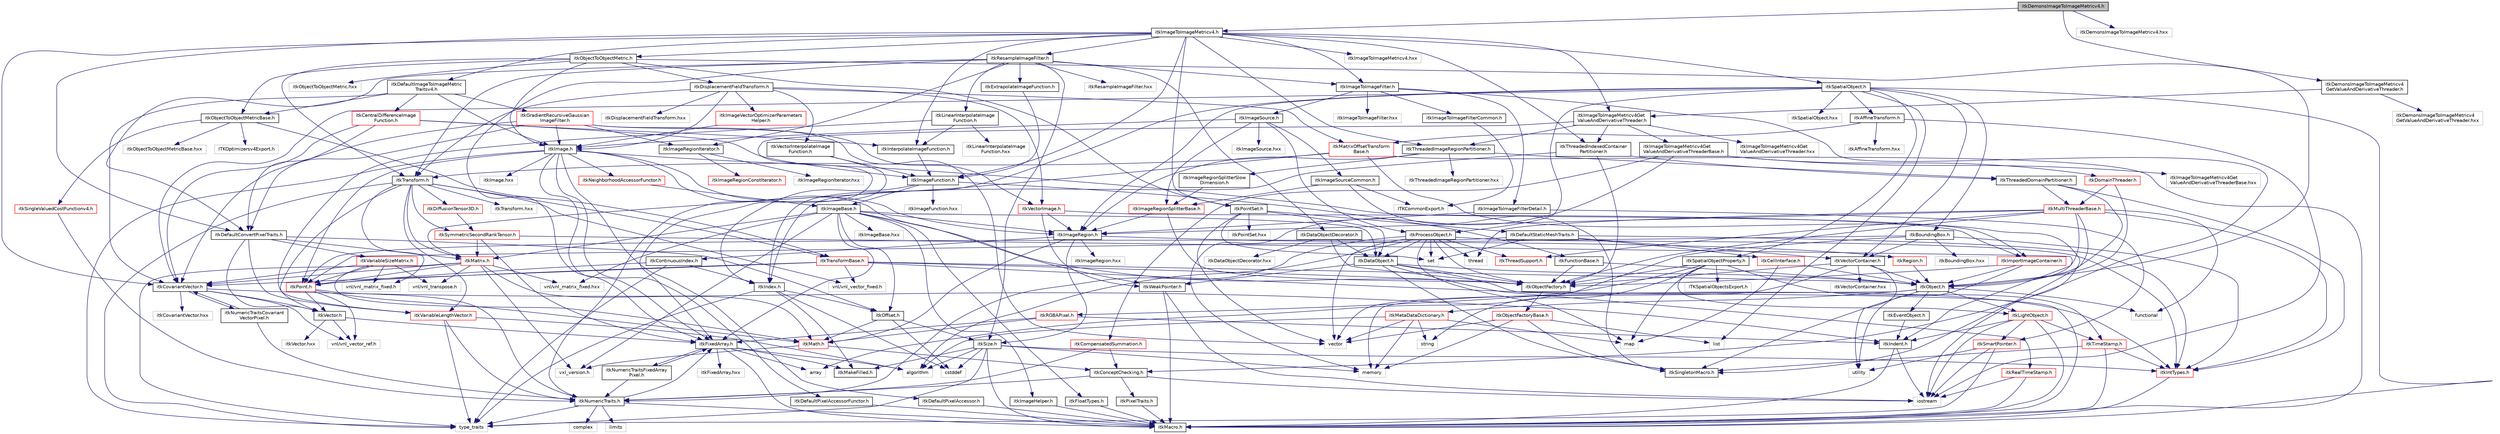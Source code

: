 digraph "itkDemonsImageToImageMetricv4.h"
{
 // LATEX_PDF_SIZE
  edge [fontname="Helvetica",fontsize="10",labelfontname="Helvetica",labelfontsize="10"];
  node [fontname="Helvetica",fontsize="10",shape=record];
  Node1 [label="itkDemonsImageToImageMetricv4.h",height=0.2,width=0.4,color="black", fillcolor="grey75", style="filled", fontcolor="black",tooltip=" "];
  Node1 -> Node2 [color="midnightblue",fontsize="10",style="solid",fontname="Helvetica"];
  Node2 [label="itkImageToImageMetricv4.h",height=0.2,width=0.4,color="black", fillcolor="white", style="filled",URL="$itkImageToImageMetricv4_8h.html",tooltip=" "];
  Node2 -> Node3 [color="midnightblue",fontsize="10",style="solid",fontname="Helvetica"];
  Node3 [label="itkCovariantVector.h",height=0.2,width=0.4,color="black", fillcolor="white", style="filled",URL="$itkCovariantVector_8h.html",tooltip=" "];
  Node3 -> Node4 [color="midnightblue",fontsize="10",style="solid",fontname="Helvetica"];
  Node4 [label="itkIndent.h",height=0.2,width=0.4,color="black", fillcolor="white", style="filled",URL="$itkIndent_8h.html",tooltip=" "];
  Node4 -> Node5 [color="midnightblue",fontsize="10",style="solid",fontname="Helvetica"];
  Node5 [label="itkMacro.h",height=0.2,width=0.4,color="black", fillcolor="white", style="filled",URL="$itkMacro_8h.html",tooltip=" "];
  Node4 -> Node6 [color="midnightblue",fontsize="10",style="solid",fontname="Helvetica"];
  Node6 [label="iostream",height=0.2,width=0.4,color="grey75", fillcolor="white", style="filled",tooltip=" "];
  Node3 -> Node7 [color="midnightblue",fontsize="10",style="solid",fontname="Helvetica"];
  Node7 [label="itkVector.h",height=0.2,width=0.4,color="black", fillcolor="white", style="filled",URL="$itkVector_8h.html",tooltip=" "];
  Node7 -> Node8 [color="midnightblue",fontsize="10",style="solid",fontname="Helvetica"];
  Node8 [label="itkFixedArray.h",height=0.2,width=0.4,color="black", fillcolor="white", style="filled",URL="$itkFixedArray_8h.html",tooltip=" "];
  Node8 -> Node5 [color="midnightblue",fontsize="10",style="solid",fontname="Helvetica"];
  Node8 -> Node9 [color="midnightblue",fontsize="10",style="solid",fontname="Helvetica"];
  Node9 [label="itkMakeFilled.h",height=0.2,width=0.4,color="black", fillcolor="white", style="filled",URL="$itkMakeFilled_8h.html",tooltip=" "];
  Node8 -> Node10 [color="midnightblue",fontsize="10",style="solid",fontname="Helvetica"];
  Node10 [label="algorithm",height=0.2,width=0.4,color="grey75", fillcolor="white", style="filled",tooltip=" "];
  Node8 -> Node11 [color="midnightblue",fontsize="10",style="solid",fontname="Helvetica"];
  Node11 [label="array",height=0.2,width=0.4,color="grey75", fillcolor="white", style="filled",tooltip=" "];
  Node8 -> Node12 [color="midnightblue",fontsize="10",style="solid",fontname="Helvetica"];
  Node12 [label="itkFixedArray.hxx",height=0.2,width=0.4,color="grey75", fillcolor="white", style="filled",tooltip=" "];
  Node8 -> Node13 [color="midnightblue",fontsize="10",style="solid",fontname="Helvetica"];
  Node13 [label="itkNumericTraitsFixedArray\lPixel.h",height=0.2,width=0.4,color="black", fillcolor="white", style="filled",URL="$itkNumericTraitsFixedArrayPixel_8h.html",tooltip=" "];
  Node13 -> Node14 [color="midnightblue",fontsize="10",style="solid",fontname="Helvetica"];
  Node14 [label="itkNumericTraits.h",height=0.2,width=0.4,color="black", fillcolor="white", style="filled",URL="$itkNumericTraits_8h.html",tooltip=" "];
  Node14 -> Node5 [color="midnightblue",fontsize="10",style="solid",fontname="Helvetica"];
  Node14 -> Node15 [color="midnightblue",fontsize="10",style="solid",fontname="Helvetica"];
  Node15 [label="limits",height=0.2,width=0.4,color="grey75", fillcolor="white", style="filled",tooltip=" "];
  Node14 -> Node16 [color="midnightblue",fontsize="10",style="solid",fontname="Helvetica"];
  Node16 [label="complex",height=0.2,width=0.4,color="grey75", fillcolor="white", style="filled",tooltip=" "];
  Node14 -> Node17 [color="midnightblue",fontsize="10",style="solid",fontname="Helvetica"];
  Node17 [label="type_traits",height=0.2,width=0.4,color="grey75", fillcolor="white", style="filled",tooltip=" "];
  Node14 -> Node8 [color="midnightblue",fontsize="10",style="solid",fontname="Helvetica"];
  Node13 -> Node8 [color="midnightblue",fontsize="10",style="solid",fontname="Helvetica"];
  Node7 -> Node18 [color="midnightblue",fontsize="10",style="solid",fontname="Helvetica"];
  Node18 [label="vnl/vnl_vector_ref.h",height=0.2,width=0.4,color="grey75", fillcolor="white", style="filled",tooltip=" "];
  Node7 -> Node19 [color="midnightblue",fontsize="10",style="solid",fontname="Helvetica"];
  Node19 [label="itkVector.hxx",height=0.2,width=0.4,color="grey75", fillcolor="white", style="filled",tooltip=" "];
  Node3 -> Node18 [color="midnightblue",fontsize="10",style="solid",fontname="Helvetica"];
  Node3 -> Node20 [color="midnightblue",fontsize="10",style="solid",fontname="Helvetica"];
  Node20 [label="itkNumericTraitsCovariant\lVectorPixel.h",height=0.2,width=0.4,color="black", fillcolor="white", style="filled",URL="$itkNumericTraitsCovariantVectorPixel_8h.html",tooltip=" "];
  Node20 -> Node14 [color="midnightblue",fontsize="10",style="solid",fontname="Helvetica"];
  Node20 -> Node3 [color="midnightblue",fontsize="10",style="solid",fontname="Helvetica"];
  Node3 -> Node21 [color="midnightblue",fontsize="10",style="solid",fontname="Helvetica"];
  Node21 [label="itkCovariantVector.hxx",height=0.2,width=0.4,color="grey75", fillcolor="white", style="filled",tooltip=" "];
  Node2 -> Node22 [color="midnightblue",fontsize="10",style="solid",fontname="Helvetica"];
  Node22 [label="itkImageFunction.h",height=0.2,width=0.4,color="black", fillcolor="white", style="filled",URL="$itkImageFunction_8h.html",tooltip=" "];
  Node22 -> Node23 [color="midnightblue",fontsize="10",style="solid",fontname="Helvetica"];
  Node23 [label="itkFunctionBase.h",height=0.2,width=0.4,color="black", fillcolor="white", style="filled",URL="$itkFunctionBase_8h.html",tooltip=" "];
  Node23 -> Node24 [color="midnightblue",fontsize="10",style="solid",fontname="Helvetica"];
  Node24 [label="itkObject.h",height=0.2,width=0.4,color="black", fillcolor="white", style="filled",URL="$itkObject_8h.html",tooltip=" "];
  Node24 -> Node25 [color="midnightblue",fontsize="10",style="solid",fontname="Helvetica"];
  Node25 [label="itkLightObject.h",height=0.2,width=0.4,color="red", fillcolor="white", style="filled",URL="$itkLightObject_8h.html",tooltip=" "];
  Node25 -> Node5 [color="midnightblue",fontsize="10",style="solid",fontname="Helvetica"];
  Node25 -> Node26 [color="midnightblue",fontsize="10",style="solid",fontname="Helvetica"];
  Node26 [label="itkSmartPointer.h",height=0.2,width=0.4,color="red", fillcolor="white", style="filled",URL="$itkSmartPointer_8h.html",tooltip=" "];
  Node26 -> Node6 [color="midnightblue",fontsize="10",style="solid",fontname="Helvetica"];
  Node26 -> Node27 [color="midnightblue",fontsize="10",style="solid",fontname="Helvetica"];
  Node27 [label="utility",height=0.2,width=0.4,color="grey75", fillcolor="white", style="filled",tooltip=" "];
  Node26 -> Node17 [color="midnightblue",fontsize="10",style="solid",fontname="Helvetica"];
  Node25 -> Node29 [color="midnightblue",fontsize="10",style="solid",fontname="Helvetica"];
  Node29 [label="itkTimeStamp.h",height=0.2,width=0.4,color="red", fillcolor="white", style="filled",URL="$itkTimeStamp_8h.html",tooltip=" "];
  Node29 -> Node5 [color="midnightblue",fontsize="10",style="solid",fontname="Helvetica"];
  Node29 -> Node30 [color="midnightblue",fontsize="10",style="solid",fontname="Helvetica"];
  Node30 [label="itkIntTypes.h",height=0.2,width=0.4,color="red", fillcolor="white", style="filled",URL="$itkIntTypes_8h.html",tooltip=" "];
  Node30 -> Node5 [color="midnightblue",fontsize="10",style="solid",fontname="Helvetica"];
  Node29 -> Node34 [color="midnightblue",fontsize="10",style="solid",fontname="Helvetica"];
  Node34 [label="itkSingletonMacro.h",height=0.2,width=0.4,color="black", fillcolor="white", style="filled",URL="$itkSingletonMacro_8h.html",tooltip=" "];
  Node25 -> Node4 [color="midnightblue",fontsize="10",style="solid",fontname="Helvetica"];
  Node25 -> Node6 [color="midnightblue",fontsize="10",style="solid",fontname="Helvetica"];
  Node24 -> Node36 [color="midnightblue",fontsize="10",style="solid",fontname="Helvetica"];
  Node36 [label="itkEventObject.h",height=0.2,width=0.4,color="black", fillcolor="white", style="filled",URL="$itkEventObject_8h.html",tooltip=" "];
  Node36 -> Node4 [color="midnightblue",fontsize="10",style="solid",fontname="Helvetica"];
  Node24 -> Node37 [color="midnightblue",fontsize="10",style="solid",fontname="Helvetica"];
  Node37 [label="itkMetaDataDictionary.h",height=0.2,width=0.4,color="red", fillcolor="white", style="filled",URL="$itkMetaDataDictionary_8h.html",tooltip=" "];
  Node37 -> Node10 [color="midnightblue",fontsize="10",style="solid",fontname="Helvetica"];
  Node37 -> Node39 [color="midnightblue",fontsize="10",style="solid",fontname="Helvetica"];
  Node39 [label="vector",height=0.2,width=0.4,color="grey75", fillcolor="white", style="filled",tooltip=" "];
  Node37 -> Node40 [color="midnightblue",fontsize="10",style="solid",fontname="Helvetica"];
  Node40 [label="map",height=0.2,width=0.4,color="grey75", fillcolor="white", style="filled",tooltip=" "];
  Node37 -> Node41 [color="midnightblue",fontsize="10",style="solid",fontname="Helvetica"];
  Node41 [label="string",height=0.2,width=0.4,color="grey75", fillcolor="white", style="filled",tooltip=" "];
  Node37 -> Node42 [color="midnightblue",fontsize="10",style="solid",fontname="Helvetica"];
  Node42 [label="memory",height=0.2,width=0.4,color="grey75", fillcolor="white", style="filled",tooltip=" "];
  Node24 -> Node34 [color="midnightblue",fontsize="10",style="solid",fontname="Helvetica"];
  Node24 -> Node43 [color="midnightblue",fontsize="10",style="solid",fontname="Helvetica"];
  Node43 [label="functional",height=0.2,width=0.4,color="grey75", fillcolor="white", style="filled",tooltip=" "];
  Node24 -> Node42 [color="midnightblue",fontsize="10",style="solid",fontname="Helvetica"];
  Node23 -> Node44 [color="midnightblue",fontsize="10",style="solid",fontname="Helvetica"];
  Node44 [label="itkObjectFactory.h",height=0.2,width=0.4,color="black", fillcolor="white", style="filled",URL="$itkObjectFactory_8h.html",tooltip=" "];
  Node44 -> Node45 [color="midnightblue",fontsize="10",style="solid",fontname="Helvetica"];
  Node45 [label="itkObjectFactoryBase.h",height=0.2,width=0.4,color="red", fillcolor="white", style="filled",URL="$itkObjectFactoryBase_8h.html",tooltip=" "];
  Node45 -> Node34 [color="midnightblue",fontsize="10",style="solid",fontname="Helvetica"];
  Node45 -> Node49 [color="midnightblue",fontsize="10",style="solid",fontname="Helvetica"];
  Node49 [label="list",height=0.2,width=0.4,color="grey75", fillcolor="white", style="filled",tooltip=" "];
  Node45 -> Node42 [color="midnightblue",fontsize="10",style="solid",fontname="Helvetica"];
  Node45 -> Node39 [color="midnightblue",fontsize="10",style="solid",fontname="Helvetica"];
  Node22 -> Node50 [color="midnightblue",fontsize="10",style="solid",fontname="Helvetica"];
  Node50 [label="itkIndex.h",height=0.2,width=0.4,color="black", fillcolor="white", style="filled",URL="$itkIndex_8h.html",tooltip=" "];
  Node50 -> Node9 [color="midnightblue",fontsize="10",style="solid",fontname="Helvetica"];
  Node50 -> Node51 [color="midnightblue",fontsize="10",style="solid",fontname="Helvetica"];
  Node51 [label="itkOffset.h",height=0.2,width=0.4,color="black", fillcolor="white", style="filled",URL="$itkOffset_8h.html",tooltip=" "];
  Node51 -> Node52 [color="midnightblue",fontsize="10",style="solid",fontname="Helvetica"];
  Node52 [label="itkSize.h",height=0.2,width=0.4,color="black", fillcolor="white", style="filled",URL="$itkSize_8h.html",tooltip=" "];
  Node52 -> Node30 [color="midnightblue",fontsize="10",style="solid",fontname="Helvetica"];
  Node52 -> Node5 [color="midnightblue",fontsize="10",style="solid",fontname="Helvetica"];
  Node52 -> Node9 [color="midnightblue",fontsize="10",style="solid",fontname="Helvetica"];
  Node52 -> Node10 [color="midnightblue",fontsize="10",style="solid",fontname="Helvetica"];
  Node52 -> Node53 [color="midnightblue",fontsize="10",style="solid",fontname="Helvetica"];
  Node53 [label="cstddef",height=0.2,width=0.4,color="grey75", fillcolor="white", style="filled",tooltip=" "];
  Node52 -> Node17 [color="midnightblue",fontsize="10",style="solid",fontname="Helvetica"];
  Node52 -> Node42 [color="midnightblue",fontsize="10",style="solid",fontname="Helvetica"];
  Node51 -> Node54 [color="midnightblue",fontsize="10",style="solid",fontname="Helvetica"];
  Node54 [label="itkMath.h",height=0.2,width=0.4,color="red", fillcolor="white", style="filled",URL="$itkMath_8h.html",tooltip=" "];
  Node54 -> Node59 [color="midnightblue",fontsize="10",style="solid",fontname="Helvetica"];
  Node59 [label="itkConceptChecking.h",height=0.2,width=0.4,color="black", fillcolor="white", style="filled",URL="$itkConceptChecking_8h.html",tooltip=" "];
  Node59 -> Node60 [color="midnightblue",fontsize="10",style="solid",fontname="Helvetica"];
  Node60 [label="itkPixelTraits.h",height=0.2,width=0.4,color="black", fillcolor="white", style="filled",URL="$itkPixelTraits_8h.html",tooltip=" "];
  Node60 -> Node5 [color="midnightblue",fontsize="10",style="solid",fontname="Helvetica"];
  Node59 -> Node14 [color="midnightblue",fontsize="10",style="solid",fontname="Helvetica"];
  Node59 -> Node6 [color="midnightblue",fontsize="10",style="solid",fontname="Helvetica"];
  Node54 -> Node62 [color="midnightblue",fontsize="10",style="solid",fontname="Helvetica"];
  Node62 [label="vxl_version.h",height=0.2,width=0.4,color="grey75", fillcolor="white", style="filled",tooltip=" "];
  Node51 -> Node53 [color="midnightblue",fontsize="10",style="solid",fontname="Helvetica"];
  Node50 -> Node53 [color="midnightblue",fontsize="10",style="solid",fontname="Helvetica"];
  Node50 -> Node17 [color="midnightblue",fontsize="10",style="solid",fontname="Helvetica"];
  Node22 -> Node63 [color="midnightblue",fontsize="10",style="solid",fontname="Helvetica"];
  Node63 [label="itkImageBase.h",height=0.2,width=0.4,color="black", fillcolor="white", style="filled",URL="$itkImageBase_8h.html",tooltip=" "];
  Node63 -> Node64 [color="midnightblue",fontsize="10",style="solid",fontname="Helvetica"];
  Node64 [label="itkDataObject.h",height=0.2,width=0.4,color="black", fillcolor="white", style="filled",URL="$itkDataObject_8h.html",tooltip=" "];
  Node64 -> Node24 [color="midnightblue",fontsize="10",style="solid",fontname="Helvetica"];
  Node64 -> Node5 [color="midnightblue",fontsize="10",style="solid",fontname="Helvetica"];
  Node64 -> Node34 [color="midnightblue",fontsize="10",style="solid",fontname="Helvetica"];
  Node64 -> Node65 [color="midnightblue",fontsize="10",style="solid",fontname="Helvetica"];
  Node65 [label="itkWeakPointer.h",height=0.2,width=0.4,color="black", fillcolor="white", style="filled",URL="$itkWeakPointer_8h.html",tooltip=" "];
  Node65 -> Node5 [color="midnightblue",fontsize="10",style="solid",fontname="Helvetica"];
  Node65 -> Node6 [color="midnightblue",fontsize="10",style="solid",fontname="Helvetica"];
  Node64 -> Node66 [color="midnightblue",fontsize="10",style="solid",fontname="Helvetica"];
  Node66 [label="itkRealTimeStamp.h",height=0.2,width=0.4,color="red", fillcolor="white", style="filled",URL="$itkRealTimeStamp_8h.html",tooltip=" "];
  Node66 -> Node5 [color="midnightblue",fontsize="10",style="solid",fontname="Helvetica"];
  Node66 -> Node6 [color="midnightblue",fontsize="10",style="solid",fontname="Helvetica"];
  Node64 -> Node44 [color="midnightblue",fontsize="10",style="solid",fontname="Helvetica"];
  Node63 -> Node68 [color="midnightblue",fontsize="10",style="solid",fontname="Helvetica"];
  Node68 [label="itkImageRegion.h",height=0.2,width=0.4,color="black", fillcolor="white", style="filled",URL="$itkImageRegion_8h.html",tooltip=" "];
  Node68 -> Node69 [color="midnightblue",fontsize="10",style="solid",fontname="Helvetica"];
  Node69 [label="itkRegion.h",height=0.2,width=0.4,color="red", fillcolor="white", style="filled",URL="$itkRegion_8h.html",tooltip=" "];
  Node69 -> Node24 [color="midnightblue",fontsize="10",style="solid",fontname="Helvetica"];
  Node68 -> Node52 [color="midnightblue",fontsize="10",style="solid",fontname="Helvetica"];
  Node68 -> Node70 [color="midnightblue",fontsize="10",style="solid",fontname="Helvetica"];
  Node70 [label="itkContinuousIndex.h",height=0.2,width=0.4,color="black", fillcolor="white", style="filled",URL="$itkContinuousIndex_8h.html",tooltip=" "];
  Node70 -> Node71 [color="midnightblue",fontsize="10",style="solid",fontname="Helvetica"];
  Node71 [label="itkPoint.h",height=0.2,width=0.4,color="red", fillcolor="white", style="filled",URL="$itkPoint_8h.html",tooltip=" "];
  Node71 -> Node14 [color="midnightblue",fontsize="10",style="solid",fontname="Helvetica"];
  Node71 -> Node7 [color="midnightblue",fontsize="10",style="solid",fontname="Helvetica"];
  Node71 -> Node18 [color="midnightblue",fontsize="10",style="solid",fontname="Helvetica"];
  Node71 -> Node54 [color="midnightblue",fontsize="10",style="solid",fontname="Helvetica"];
  Node70 -> Node50 [color="midnightblue",fontsize="10",style="solid",fontname="Helvetica"];
  Node70 -> Node17 [color="midnightblue",fontsize="10",style="solid",fontname="Helvetica"];
  Node68 -> Node54 [color="midnightblue",fontsize="10",style="solid",fontname="Helvetica"];
  Node68 -> Node73 [color="midnightblue",fontsize="10",style="solid",fontname="Helvetica"];
  Node73 [label="itkImageRegion.hxx",height=0.2,width=0.4,color="grey75", fillcolor="white", style="filled",tooltip=" "];
  Node63 -> Node74 [color="midnightblue",fontsize="10",style="solid",fontname="Helvetica"];
  Node74 [label="itkMatrix.h",height=0.2,width=0.4,color="red", fillcolor="white", style="filled",URL="$itkMatrix_8h.html",tooltip=" "];
  Node74 -> Node71 [color="midnightblue",fontsize="10",style="solid",fontname="Helvetica"];
  Node74 -> Node3 [color="midnightblue",fontsize="10",style="solid",fontname="Helvetica"];
  Node74 -> Node62 [color="midnightblue",fontsize="10",style="solid",fontname="Helvetica"];
  Node74 -> Node75 [color="midnightblue",fontsize="10",style="solid",fontname="Helvetica"];
  Node75 [label="vnl/vnl_matrix_fixed.hxx",height=0.2,width=0.4,color="grey75", fillcolor="white", style="filled",tooltip=" "];
  Node74 -> Node76 [color="midnightblue",fontsize="10",style="solid",fontname="Helvetica"];
  Node76 [label="vnl/vnl_transpose.h",height=0.2,width=0.4,color="grey75", fillcolor="white", style="filled",tooltip=" "];
  Node74 -> Node54 [color="midnightblue",fontsize="10",style="solid",fontname="Helvetica"];
  Node74 -> Node17 [color="midnightblue",fontsize="10",style="solid",fontname="Helvetica"];
  Node63 -> Node44 [color="midnightblue",fontsize="10",style="solid",fontname="Helvetica"];
  Node63 -> Node51 [color="midnightblue",fontsize="10",style="solid",fontname="Helvetica"];
  Node63 -> Node8 [color="midnightblue",fontsize="10",style="solid",fontname="Helvetica"];
  Node63 -> Node81 [color="midnightblue",fontsize="10",style="solid",fontname="Helvetica"];
  Node81 [label="itkImageHelper.h",height=0.2,width=0.4,color="black", fillcolor="white", style="filled",URL="$itkImageHelper_8h.html",tooltip=" "];
  Node81 -> Node5 [color="midnightblue",fontsize="10",style="solid",fontname="Helvetica"];
  Node63 -> Node82 [color="midnightblue",fontsize="10",style="solid",fontname="Helvetica"];
  Node82 [label="itkFloatTypes.h",height=0.2,width=0.4,color="black", fillcolor="white", style="filled",URL="$itkFloatTypes_8h.html",tooltip=" "];
  Node82 -> Node5 [color="midnightblue",fontsize="10",style="solid",fontname="Helvetica"];
  Node63 -> Node62 [color="midnightblue",fontsize="10",style="solid",fontname="Helvetica"];
  Node63 -> Node75 [color="midnightblue",fontsize="10",style="solid",fontname="Helvetica"];
  Node63 -> Node83 [color="midnightblue",fontsize="10",style="solid",fontname="Helvetica"];
  Node83 [label="itkImageBase.hxx",height=0.2,width=0.4,color="grey75", fillcolor="white", style="filled",tooltip=" "];
  Node22 -> Node84 [color="midnightblue",fontsize="10",style="solid",fontname="Helvetica"];
  Node84 [label="itkImageFunction.hxx",height=0.2,width=0.4,color="grey75", fillcolor="white", style="filled",tooltip=" "];
  Node2 -> Node85 [color="midnightblue",fontsize="10",style="solid",fontname="Helvetica"];
  Node85 [label="itkObjectToObjectMetric.h",height=0.2,width=0.4,color="black", fillcolor="white", style="filled",URL="$itkObjectToObjectMetric_8h.html",tooltip=" "];
  Node85 -> Node86 [color="midnightblue",fontsize="10",style="solid",fontname="Helvetica"];
  Node86 [label="itkObjectToObjectMetricBase.h",height=0.2,width=0.4,color="black", fillcolor="white", style="filled",URL="$itkObjectToObjectMetricBase_8h.html",tooltip=" "];
  Node86 -> Node87 [color="midnightblue",fontsize="10",style="solid",fontname="Helvetica"];
  Node87 [label="itkTransformBase.h",height=0.2,width=0.4,color="red", fillcolor="white", style="filled",URL="$itkTransformBase_8h.html",tooltip=" "];
  Node87 -> Node24 [color="midnightblue",fontsize="10",style="solid",fontname="Helvetica"];
  Node87 -> Node71 [color="midnightblue",fontsize="10",style="solid",fontname="Helvetica"];
  Node87 -> Node3 [color="midnightblue",fontsize="10",style="solid",fontname="Helvetica"];
  Node87 -> Node89 [color="midnightblue",fontsize="10",style="solid",fontname="Helvetica"];
  Node89 [label="vnl/vnl_vector_fixed.h",height=0.2,width=0.4,color="grey75", fillcolor="white", style="filled",tooltip=" "];
  Node87 -> Node44 [color="midnightblue",fontsize="10",style="solid",fontname="Helvetica"];
  Node87 -> Node30 [color="midnightblue",fontsize="10",style="solid",fontname="Helvetica"];
  Node86 -> Node97 [color="midnightblue",fontsize="10",style="solid",fontname="Helvetica"];
  Node97 [label="itkSingleValuedCostFunctionv4.h",height=0.2,width=0.4,color="red", fillcolor="white", style="filled",URL="$itkSingleValuedCostFunctionv4_8h.html",tooltip=" "];
  Node97 -> Node14 [color="midnightblue",fontsize="10",style="solid",fontname="Helvetica"];
  Node86 -> Node100 [color="midnightblue",fontsize="10",style="solid",fontname="Helvetica"];
  Node100 [label="ITKOptimizersv4Export.h",height=0.2,width=0.4,color="grey75", fillcolor="white", style="filled",tooltip=" "];
  Node86 -> Node101 [color="midnightblue",fontsize="10",style="solid",fontname="Helvetica"];
  Node101 [label="itkObjectToObjectMetricBase.hxx",height=0.2,width=0.4,color="grey75", fillcolor="white", style="filled",tooltip=" "];
  Node85 -> Node102 [color="midnightblue",fontsize="10",style="solid",fontname="Helvetica"];
  Node102 [label="itkDisplacementFieldTransform.h",height=0.2,width=0.4,color="black", fillcolor="white", style="filled",URL="$itkDisplacementFieldTransform_8h.html",tooltip=" "];
  Node102 -> Node103 [color="midnightblue",fontsize="10",style="solid",fontname="Helvetica"];
  Node103 [label="itkTransform.h",height=0.2,width=0.4,color="black", fillcolor="white", style="filled",URL="$itkTransform_8h.html",tooltip=" "];
  Node103 -> Node17 [color="midnightblue",fontsize="10",style="solid",fontname="Helvetica"];
  Node103 -> Node87 [color="midnightblue",fontsize="10",style="solid",fontname="Helvetica"];
  Node103 -> Node7 [color="midnightblue",fontsize="10",style="solid",fontname="Helvetica"];
  Node103 -> Node104 [color="midnightblue",fontsize="10",style="solid",fontname="Helvetica"];
  Node104 [label="itkSymmetricSecondRankTensor.h",height=0.2,width=0.4,color="red", fillcolor="white", style="filled",URL="$itkSymmetricSecondRankTensor_8h.html",tooltip=" "];
  Node104 -> Node4 [color="midnightblue",fontsize="10",style="solid",fontname="Helvetica"];
  Node104 -> Node8 [color="midnightblue",fontsize="10",style="solid",fontname="Helvetica"];
  Node104 -> Node74 [color="midnightblue",fontsize="10",style="solid",fontname="Helvetica"];
  Node103 -> Node113 [color="midnightblue",fontsize="10",style="solid",fontname="Helvetica"];
  Node113 [label="itkDiffusionTensor3D.h",height=0.2,width=0.4,color="red", fillcolor="white", style="filled",URL="$itkDiffusionTensor3D_8h.html",tooltip=" "];
  Node113 -> Node104 [color="midnightblue",fontsize="10",style="solid",fontname="Helvetica"];
  Node103 -> Node116 [color="midnightblue",fontsize="10",style="solid",fontname="Helvetica"];
  Node116 [label="itkVariableLengthVector.h",height=0.2,width=0.4,color="red", fillcolor="white", style="filled",URL="$itkVariableLengthVector_8h.html",tooltip=" "];
  Node116 -> Node10 [color="midnightblue",fontsize="10",style="solid",fontname="Helvetica"];
  Node116 -> Node17 [color="midnightblue",fontsize="10",style="solid",fontname="Helvetica"];
  Node116 -> Node14 [color="midnightblue",fontsize="10",style="solid",fontname="Helvetica"];
  Node103 -> Node89 [color="midnightblue",fontsize="10",style="solid",fontname="Helvetica"];
  Node103 -> Node109 [color="midnightblue",fontsize="10",style="solid",fontname="Helvetica"];
  Node109 [label="vnl/vnl_matrix_fixed.h",height=0.2,width=0.4,color="grey75", fillcolor="white", style="filled",tooltip=" "];
  Node103 -> Node74 [color="midnightblue",fontsize="10",style="solid",fontname="Helvetica"];
  Node103 -> Node123 [color="midnightblue",fontsize="10",style="solid",fontname="Helvetica"];
  Node123 [label="itkTransform.hxx",height=0.2,width=0.4,color="grey75", fillcolor="white", style="filled",tooltip=" "];
  Node102 -> Node124 [color="midnightblue",fontsize="10",style="solid",fontname="Helvetica"];
  Node124 [label="itkImage.h",height=0.2,width=0.4,color="black", fillcolor="white", style="filled",URL="$itkImage_8h.html",tooltip=" "];
  Node124 -> Node68 [color="midnightblue",fontsize="10",style="solid",fontname="Helvetica"];
  Node124 -> Node125 [color="midnightblue",fontsize="10",style="solid",fontname="Helvetica"];
  Node125 [label="itkImportImageContainer.h",height=0.2,width=0.4,color="red", fillcolor="white", style="filled",URL="$itkImportImageContainer_8h.html",tooltip=" "];
  Node125 -> Node24 [color="midnightblue",fontsize="10",style="solid",fontname="Helvetica"];
  Node125 -> Node44 [color="midnightblue",fontsize="10",style="solid",fontname="Helvetica"];
  Node125 -> Node27 [color="midnightblue",fontsize="10",style="solid",fontname="Helvetica"];
  Node124 -> Node127 [color="midnightblue",fontsize="10",style="solid",fontname="Helvetica"];
  Node127 [label="itkDefaultPixelAccessor.h",height=0.2,width=0.4,color="black", fillcolor="white", style="filled",URL="$itkDefaultPixelAccessor_8h.html",tooltip=" "];
  Node127 -> Node5 [color="midnightblue",fontsize="10",style="solid",fontname="Helvetica"];
  Node124 -> Node128 [color="midnightblue",fontsize="10",style="solid",fontname="Helvetica"];
  Node128 [label="itkDefaultPixelAccessorFunctor.h",height=0.2,width=0.4,color="black", fillcolor="white", style="filled",URL="$itkDefaultPixelAccessorFunctor_8h.html",tooltip=" "];
  Node128 -> Node5 [color="midnightblue",fontsize="10",style="solid",fontname="Helvetica"];
  Node124 -> Node71 [color="midnightblue",fontsize="10",style="solid",fontname="Helvetica"];
  Node124 -> Node8 [color="midnightblue",fontsize="10",style="solid",fontname="Helvetica"];
  Node124 -> Node65 [color="midnightblue",fontsize="10",style="solid",fontname="Helvetica"];
  Node124 -> Node129 [color="midnightblue",fontsize="10",style="solid",fontname="Helvetica"];
  Node129 [label="itkNeighborhoodAccessorFunctor.h",height=0.2,width=0.4,color="red", fillcolor="white", style="filled",URL="$itkNeighborhoodAccessorFunctor_8h.html",tooltip=" "];
  Node129 -> Node63 [color="midnightblue",fontsize="10",style="solid",fontname="Helvetica"];
  Node124 -> Node17 [color="midnightblue",fontsize="10",style="solid",fontname="Helvetica"];
  Node124 -> Node137 [color="midnightblue",fontsize="10",style="solid",fontname="Helvetica"];
  Node137 [label="itkImage.hxx",height=0.2,width=0.4,color="grey75", fillcolor="white", style="filled",tooltip=" "];
  Node102 -> Node138 [color="midnightblue",fontsize="10",style="solid",fontname="Helvetica"];
  Node138 [label="itkVectorImage.h",height=0.2,width=0.4,color="red", fillcolor="white", style="filled",URL="$itkVectorImage_8h.html",tooltip=" "];
  Node138 -> Node68 [color="midnightblue",fontsize="10",style="solid",fontname="Helvetica"];
  Node138 -> Node125 [color="midnightblue",fontsize="10",style="solid",fontname="Helvetica"];
  Node138 -> Node65 [color="midnightblue",fontsize="10",style="solid",fontname="Helvetica"];
  Node102 -> Node143 [color="midnightblue",fontsize="10",style="solid",fontname="Helvetica"];
  Node143 [label="itkMatrixOffsetTransform\lBase.h",height=0.2,width=0.4,color="red", fillcolor="white", style="filled",URL="$itkMatrixOffsetTransformBase_8h.html",tooltip=" "];
  Node143 -> Node5 [color="midnightblue",fontsize="10",style="solid",fontname="Helvetica"];
  Node143 -> Node74 [color="midnightblue",fontsize="10",style="solid",fontname="Helvetica"];
  Node143 -> Node103 [color="midnightblue",fontsize="10",style="solid",fontname="Helvetica"];
  Node143 -> Node6 [color="midnightblue",fontsize="10",style="solid",fontname="Helvetica"];
  Node102 -> Node145 [color="midnightblue",fontsize="10",style="solid",fontname="Helvetica"];
  Node145 [label="itkImageVectorOptimizerParameters\lHelper.h",height=0.2,width=0.4,color="red", fillcolor="white", style="filled",URL="$itkImageVectorOptimizerParametersHelper_8h.html",tooltip=" "];
  Node145 -> Node124 [color="midnightblue",fontsize="10",style="solid",fontname="Helvetica"];
  Node102 -> Node147 [color="midnightblue",fontsize="10",style="solid",fontname="Helvetica"];
  Node147 [label="itkVectorInterpolateImage\lFunction.h",height=0.2,width=0.4,color="black", fillcolor="white", style="filled",URL="$itkVectorInterpolateImageFunction_8h.html",tooltip=" "];
  Node147 -> Node22 [color="midnightblue",fontsize="10",style="solid",fontname="Helvetica"];
  Node147 -> Node8 [color="midnightblue",fontsize="10",style="solid",fontname="Helvetica"];
  Node102 -> Node148 [color="midnightblue",fontsize="10",style="solid",fontname="Helvetica"];
  Node148 [label="itkDisplacementFieldTransform.hxx",height=0.2,width=0.4,color="grey75", fillcolor="white", style="filled",tooltip=" "];
  Node85 -> Node124 [color="midnightblue",fontsize="10",style="solid",fontname="Helvetica"];
  Node85 -> Node24 [color="midnightblue",fontsize="10",style="solid",fontname="Helvetica"];
  Node85 -> Node149 [color="midnightblue",fontsize="10",style="solid",fontname="Helvetica"];
  Node149 [label="itkPointSet.h",height=0.2,width=0.4,color="black", fillcolor="white", style="filled",URL="$itkPointSet_8h.html",tooltip=" "];
  Node149 -> Node64 [color="midnightblue",fontsize="10",style="solid",fontname="Helvetica"];
  Node149 -> Node150 [color="midnightblue",fontsize="10",style="solid",fontname="Helvetica"];
  Node150 [label="itkDefaultStaticMeshTraits.h",height=0.2,width=0.4,color="black", fillcolor="white", style="filled",URL="$itkDefaultStaticMeshTraits_8h.html",tooltip=" "];
  Node150 -> Node151 [color="midnightblue",fontsize="10",style="solid",fontname="Helvetica"];
  Node151 [label="itkCellInterface.h",height=0.2,width=0.4,color="red", fillcolor="white", style="filled",URL="$itkCellInterface_8h.html",tooltip=" "];
  Node151 -> Node24 [color="midnightblue",fontsize="10",style="solid",fontname="Helvetica"];
  Node151 -> Node40 [color="midnightblue",fontsize="10",style="solid",fontname="Helvetica"];
  Node150 -> Node155 [color="midnightblue",fontsize="10",style="solid",fontname="Helvetica"];
  Node155 [label="itkVectorContainer.h",height=0.2,width=0.4,color="black", fillcolor="white", style="filled",URL="$itkVectorContainer_8h.html",tooltip=" "];
  Node155 -> Node24 [color="midnightblue",fontsize="10",style="solid",fontname="Helvetica"];
  Node155 -> Node44 [color="midnightblue",fontsize="10",style="solid",fontname="Helvetica"];
  Node155 -> Node27 [color="midnightblue",fontsize="10",style="solid",fontname="Helvetica"];
  Node155 -> Node39 [color="midnightblue",fontsize="10",style="solid",fontname="Helvetica"];
  Node155 -> Node156 [color="midnightblue",fontsize="10",style="solid",fontname="Helvetica"];
  Node156 [label="itkVectorContainer.hxx",height=0.2,width=0.4,color="grey75", fillcolor="white", style="filled",tooltip=" "];
  Node150 -> Node71 [color="midnightblue",fontsize="10",style="solid",fontname="Helvetica"];
  Node150 -> Node30 [color="midnightblue",fontsize="10",style="solid",fontname="Helvetica"];
  Node150 -> Node157 [color="midnightblue",fontsize="10",style="solid",fontname="Helvetica"];
  Node157 [label="set",height=0.2,width=0.4,color="grey75", fillcolor="white", style="filled",tooltip=" "];
  Node149 -> Node39 [color="midnightblue",fontsize="10",style="solid",fontname="Helvetica"];
  Node149 -> Node157 [color="midnightblue",fontsize="10",style="solid",fontname="Helvetica"];
  Node149 -> Node158 [color="midnightblue",fontsize="10",style="solid",fontname="Helvetica"];
  Node158 [label="itkPointSet.hxx",height=0.2,width=0.4,color="grey75", fillcolor="white", style="filled",tooltip=" "];
  Node85 -> Node103 [color="midnightblue",fontsize="10",style="solid",fontname="Helvetica"];
  Node85 -> Node159 [color="midnightblue",fontsize="10",style="solid",fontname="Helvetica"];
  Node159 [label="itkObjectToObjectMetric.hxx",height=0.2,width=0.4,color="grey75", fillcolor="white", style="filled",tooltip=" "];
  Node2 -> Node160 [color="midnightblue",fontsize="10",style="solid",fontname="Helvetica"];
  Node160 [label="itkInterpolateImageFunction.h",height=0.2,width=0.4,color="black", fillcolor="white", style="filled",URL="$itkInterpolateImageFunction_8h.html",tooltip=" "];
  Node160 -> Node22 [color="midnightblue",fontsize="10",style="solid",fontname="Helvetica"];
  Node2 -> Node161 [color="midnightblue",fontsize="10",style="solid",fontname="Helvetica"];
  Node161 [label="itkSpatialObject.h",height=0.2,width=0.4,color="black", fillcolor="white", style="filled",URL="$itkSpatialObject_8h.html",tooltip=" "];
  Node161 -> Node3 [color="midnightblue",fontsize="10",style="solid",fontname="Helvetica"];
  Node161 -> Node5 [color="midnightblue",fontsize="10",style="solid",fontname="Helvetica"];
  Node161 -> Node49 [color="midnightblue",fontsize="10",style="solid",fontname="Helvetica"];
  Node161 -> Node162 [color="midnightblue",fontsize="10",style="solid",fontname="Helvetica"];
  Node162 [label="itkSpatialObjectProperty.h",height=0.2,width=0.4,color="black", fillcolor="white", style="filled",URL="$itkSpatialObjectProperty_8h.html",tooltip=" "];
  Node162 -> Node41 [color="midnightblue",fontsize="10",style="solid",fontname="Helvetica"];
  Node162 -> Node40 [color="midnightblue",fontsize="10",style="solid",fontname="Helvetica"];
  Node162 -> Node25 [color="midnightblue",fontsize="10",style="solid",fontname="Helvetica"];
  Node162 -> Node163 [color="midnightblue",fontsize="10",style="solid",fontname="Helvetica"];
  Node163 [label="itkRGBAPixel.h",height=0.2,width=0.4,color="red", fillcolor="white", style="filled",URL="$itkRGBAPixel_8h.html",tooltip=" "];
  Node163 -> Node4 [color="midnightblue",fontsize="10",style="solid",fontname="Helvetica"];
  Node163 -> Node8 [color="midnightblue",fontsize="10",style="solid",fontname="Helvetica"];
  Node163 -> Node54 [color="midnightblue",fontsize="10",style="solid",fontname="Helvetica"];
  Node162 -> Node29 [color="midnightblue",fontsize="10",style="solid",fontname="Helvetica"];
  Node162 -> Node44 [color="midnightblue",fontsize="10",style="solid",fontname="Helvetica"];
  Node162 -> Node166 [color="midnightblue",fontsize="10",style="solid",fontname="Helvetica"];
  Node166 [label="ITKSpatialObjectsExport.h",height=0.2,width=0.4,color="grey75", fillcolor="white", style="filled",tooltip=" "];
  Node161 -> Node167 [color="midnightblue",fontsize="10",style="solid",fontname="Helvetica"];
  Node167 [label="itkProcessObject.h",height=0.2,width=0.4,color="black", fillcolor="white", style="filled",URL="$itkProcessObject_8h.html",tooltip=" "];
  Node167 -> Node64 [color="midnightblue",fontsize="10",style="solid",fontname="Helvetica"];
  Node167 -> Node44 [color="midnightblue",fontsize="10",style="solid",fontname="Helvetica"];
  Node167 -> Node14 [color="midnightblue",fontsize="10",style="solid",fontname="Helvetica"];
  Node167 -> Node168 [color="midnightblue",fontsize="10",style="solid",fontname="Helvetica"];
  Node168 [label="itkThreadSupport.h",height=0.2,width=0.4,color="red", fillcolor="white", style="filled",URL="$itkThreadSupport_8h.html",tooltip=" "];
  Node167 -> Node30 [color="midnightblue",fontsize="10",style="solid",fontname="Helvetica"];
  Node167 -> Node39 [color="midnightblue",fontsize="10",style="solid",fontname="Helvetica"];
  Node167 -> Node40 [color="midnightblue",fontsize="10",style="solid",fontname="Helvetica"];
  Node167 -> Node157 [color="midnightblue",fontsize="10",style="solid",fontname="Helvetica"];
  Node167 -> Node10 [color="midnightblue",fontsize="10",style="solid",fontname="Helvetica"];
  Node167 -> Node170 [color="midnightblue",fontsize="10",style="solid",fontname="Helvetica"];
  Node170 [label="thread",height=0.2,width=0.4,color="grey75", fillcolor="white", style="filled",tooltip=" "];
  Node161 -> Node50 [color="midnightblue",fontsize="10",style="solid",fontname="Helvetica"];
  Node161 -> Node68 [color="midnightblue",fontsize="10",style="solid",fontname="Helvetica"];
  Node161 -> Node171 [color="midnightblue",fontsize="10",style="solid",fontname="Helvetica"];
  Node171 [label="itkAffineTransform.h",height=0.2,width=0.4,color="black", fillcolor="white", style="filled",URL="$itkAffineTransform_8h.html",tooltip=" "];
  Node171 -> Node143 [color="midnightblue",fontsize="10",style="solid",fontname="Helvetica"];
  Node171 -> Node6 [color="midnightblue",fontsize="10",style="solid",fontname="Helvetica"];
  Node171 -> Node172 [color="midnightblue",fontsize="10",style="solid",fontname="Helvetica"];
  Node172 [label="itkAffineTransform.hxx",height=0.2,width=0.4,color="grey75", fillcolor="white", style="filled",tooltip=" "];
  Node161 -> Node155 [color="midnightblue",fontsize="10",style="solid",fontname="Helvetica"];
  Node161 -> Node173 [color="midnightblue",fontsize="10",style="solid",fontname="Helvetica"];
  Node173 [label="itkBoundingBox.h",height=0.2,width=0.4,color="black", fillcolor="white", style="filled",URL="$itkBoundingBox_8h.html",tooltip=" "];
  Node173 -> Node71 [color="midnightblue",fontsize="10",style="solid",fontname="Helvetica"];
  Node173 -> Node155 [color="midnightblue",fontsize="10",style="solid",fontname="Helvetica"];
  Node173 -> Node30 [color="midnightblue",fontsize="10",style="solid",fontname="Helvetica"];
  Node173 -> Node11 [color="midnightblue",fontsize="10",style="solid",fontname="Helvetica"];
  Node173 -> Node174 [color="midnightblue",fontsize="10",style="solid",fontname="Helvetica"];
  Node174 [label="itkBoundingBox.hxx",height=0.2,width=0.4,color="grey75", fillcolor="white", style="filled",tooltip=" "];
  Node161 -> Node175 [color="midnightblue",fontsize="10",style="solid",fontname="Helvetica"];
  Node175 [label="itkSpatialObject.hxx",height=0.2,width=0.4,color="grey75", fillcolor="white", style="filled",tooltip=" "];
  Node2 -> Node176 [color="midnightblue",fontsize="10",style="solid",fontname="Helvetica"];
  Node176 [label="itkResampleImageFilter.h",height=0.2,width=0.4,color="black", fillcolor="white", style="filled",URL="$itkResampleImageFilter_8h.html",tooltip=" "];
  Node176 -> Node8 [color="midnightblue",fontsize="10",style="solid",fontname="Helvetica"];
  Node176 -> Node103 [color="midnightblue",fontsize="10",style="solid",fontname="Helvetica"];
  Node176 -> Node177 [color="midnightblue",fontsize="10",style="solid",fontname="Helvetica"];
  Node177 [label="itkImageRegionIterator.h",height=0.2,width=0.4,color="black", fillcolor="white", style="filled",URL="$itkImageRegionIterator_8h.html",tooltip=" "];
  Node177 -> Node178 [color="midnightblue",fontsize="10",style="solid",fontname="Helvetica"];
  Node178 [label="itkImageRegionConstIterator.h",height=0.2,width=0.4,color="red", fillcolor="white", style="filled",URL="$itkImageRegionConstIterator_8h.html",tooltip=" "];
  Node177 -> Node183 [color="midnightblue",fontsize="10",style="solid",fontname="Helvetica"];
  Node183 [label="itkImageRegionIterator.hxx",height=0.2,width=0.4,color="grey75", fillcolor="white", style="filled",tooltip=" "];
  Node176 -> Node184 [color="midnightblue",fontsize="10",style="solid",fontname="Helvetica"];
  Node184 [label="itkImageToImageFilter.h",height=0.2,width=0.4,color="black", fillcolor="white", style="filled",URL="$itkImageToImageFilter_8h.html",tooltip=" "];
  Node184 -> Node185 [color="midnightblue",fontsize="10",style="solid",fontname="Helvetica"];
  Node185 [label="itkImageSource.h",height=0.2,width=0.4,color="black", fillcolor="white", style="filled",URL="$itkImageSource_8h.html",tooltip=" "];
  Node185 -> Node167 [color="midnightblue",fontsize="10",style="solid",fontname="Helvetica"];
  Node185 -> Node124 [color="midnightblue",fontsize="10",style="solid",fontname="Helvetica"];
  Node185 -> Node186 [color="midnightblue",fontsize="10",style="solid",fontname="Helvetica"];
  Node186 [label="itkImageRegionSplitterBase.h",height=0.2,width=0.4,color="red", fillcolor="white", style="filled",URL="$itkImageRegionSplitterBase_8h.html",tooltip=" "];
  Node186 -> Node68 [color="midnightblue",fontsize="10",style="solid",fontname="Helvetica"];
  Node186 -> Node44 [color="midnightblue",fontsize="10",style="solid",fontname="Helvetica"];
  Node185 -> Node188 [color="midnightblue",fontsize="10",style="solid",fontname="Helvetica"];
  Node188 [label="itkImageSourceCommon.h",height=0.2,width=0.4,color="black", fillcolor="white", style="filled",URL="$itkImageSourceCommon_8h.html",tooltip=" "];
  Node188 -> Node189 [color="midnightblue",fontsize="10",style="solid",fontname="Helvetica"];
  Node189 [label="ITKCommonExport.h",height=0.2,width=0.4,color="grey75", fillcolor="white", style="filled",tooltip=" "];
  Node188 -> Node186 [color="midnightblue",fontsize="10",style="solid",fontname="Helvetica"];
  Node188 -> Node34 [color="midnightblue",fontsize="10",style="solid",fontname="Helvetica"];
  Node185 -> Node190 [color="midnightblue",fontsize="10",style="solid",fontname="Helvetica"];
  Node190 [label="itkImageSource.hxx",height=0.2,width=0.4,color="grey75", fillcolor="white", style="filled",tooltip=" "];
  Node184 -> Node59 [color="midnightblue",fontsize="10",style="solid",fontname="Helvetica"];
  Node184 -> Node191 [color="midnightblue",fontsize="10",style="solid",fontname="Helvetica"];
  Node191 [label="itkImageToImageFilterDetail.h",height=0.2,width=0.4,color="black", fillcolor="white", style="filled",URL="$itkImageToImageFilterDetail_8h.html",tooltip=" "];
  Node191 -> Node68 [color="midnightblue",fontsize="10",style="solid",fontname="Helvetica"];
  Node191 -> Node26 [color="midnightblue",fontsize="10",style="solid",fontname="Helvetica"];
  Node184 -> Node192 [color="midnightblue",fontsize="10",style="solid",fontname="Helvetica"];
  Node192 [label="itkImageToImageFilterCommon.h",height=0.2,width=0.4,color="black", fillcolor="white", style="filled",URL="$itkImageToImageFilterCommon_8h.html",tooltip=" "];
  Node192 -> Node189 [color="midnightblue",fontsize="10",style="solid",fontname="Helvetica"];
  Node184 -> Node193 [color="midnightblue",fontsize="10",style="solid",fontname="Helvetica"];
  Node193 [label="itkImageToImageFilter.hxx",height=0.2,width=0.4,color="grey75", fillcolor="white", style="filled",tooltip=" "];
  Node176 -> Node194 [color="midnightblue",fontsize="10",style="solid",fontname="Helvetica"];
  Node194 [label="itkExtrapolateImageFunction.h",height=0.2,width=0.4,color="black", fillcolor="white", style="filled",URL="$itkExtrapolateImageFunction_8h.html",tooltip=" "];
  Node194 -> Node22 [color="midnightblue",fontsize="10",style="solid",fontname="Helvetica"];
  Node176 -> Node195 [color="midnightblue",fontsize="10",style="solid",fontname="Helvetica"];
  Node195 [label="itkLinearInterpolateImage\lFunction.h",height=0.2,width=0.4,color="black", fillcolor="white", style="filled",URL="$itkLinearInterpolateImageFunction_8h.html",tooltip=" "];
  Node195 -> Node160 [color="midnightblue",fontsize="10",style="solid",fontname="Helvetica"];
  Node195 -> Node116 [color="midnightblue",fontsize="10",style="solid",fontname="Helvetica"];
  Node195 -> Node196 [color="midnightblue",fontsize="10",style="solid",fontname="Helvetica"];
  Node196 [label="itkLinearInterpolateImage\lFunction.hxx",height=0.2,width=0.4,color="grey75", fillcolor="white", style="filled",tooltip=" "];
  Node176 -> Node52 [color="midnightblue",fontsize="10",style="solid",fontname="Helvetica"];
  Node176 -> Node197 [color="midnightblue",fontsize="10",style="solid",fontname="Helvetica"];
  Node197 [label="itkDefaultConvertPixelTraits.h",height=0.2,width=0.4,color="black", fillcolor="white", style="filled",URL="$itkDefaultConvertPixelTraits_8h.html",tooltip=" "];
  Node197 -> Node51 [color="midnightblue",fontsize="10",style="solid",fontname="Helvetica"];
  Node197 -> Node7 [color="midnightblue",fontsize="10",style="solid",fontname="Helvetica"];
  Node197 -> Node74 [color="midnightblue",fontsize="10",style="solid",fontname="Helvetica"];
  Node197 -> Node116 [color="midnightblue",fontsize="10",style="solid",fontname="Helvetica"];
  Node197 -> Node198 [color="midnightblue",fontsize="10",style="solid",fontname="Helvetica"];
  Node198 [label="itkVariableSizeMatrix.h",height=0.2,width=0.4,color="red", fillcolor="white", style="filled",URL="$itkVariableSizeMatrix_8h.html",tooltip=" "];
  Node198 -> Node71 [color="midnightblue",fontsize="10",style="solid",fontname="Helvetica"];
  Node198 -> Node3 [color="midnightblue",fontsize="10",style="solid",fontname="Helvetica"];
  Node198 -> Node109 [color="midnightblue",fontsize="10",style="solid",fontname="Helvetica"];
  Node198 -> Node76 [color="midnightblue",fontsize="10",style="solid",fontname="Helvetica"];
  Node198 -> Node54 [color="midnightblue",fontsize="10",style="solid",fontname="Helvetica"];
  Node176 -> Node200 [color="midnightblue",fontsize="10",style="solid",fontname="Helvetica"];
  Node200 [label="itkDataObjectDecorator.h",height=0.2,width=0.4,color="black", fillcolor="white", style="filled",URL="$itkDataObjectDecorator_8h.html",tooltip=" "];
  Node200 -> Node64 [color="midnightblue",fontsize="10",style="solid",fontname="Helvetica"];
  Node200 -> Node44 [color="midnightblue",fontsize="10",style="solid",fontname="Helvetica"];
  Node200 -> Node201 [color="midnightblue",fontsize="10",style="solid",fontname="Helvetica"];
  Node201 [label="itkDataObjectDecorator.hxx",height=0.2,width=0.4,color="grey75", fillcolor="white", style="filled",tooltip=" "];
  Node176 -> Node202 [color="midnightblue",fontsize="10",style="solid",fontname="Helvetica"];
  Node202 [label="itkResampleImageFilter.hxx",height=0.2,width=0.4,color="grey75", fillcolor="white", style="filled",tooltip=" "];
  Node2 -> Node203 [color="midnightblue",fontsize="10",style="solid",fontname="Helvetica"];
  Node203 [label="itkThreadedIndexedContainer\lPartitioner.h",height=0.2,width=0.4,color="black", fillcolor="white", style="filled",URL="$itkThreadedIndexedContainerPartitioner_8h.html",tooltip=" "];
  Node203 -> Node204 [color="midnightblue",fontsize="10",style="solid",fontname="Helvetica"];
  Node204 [label="itkThreadedDomainPartitioner.h",height=0.2,width=0.4,color="black", fillcolor="white", style="filled",URL="$itkThreadedDomainPartitioner_8h.html",tooltip=" "];
  Node204 -> Node30 [color="midnightblue",fontsize="10",style="solid",fontname="Helvetica"];
  Node204 -> Node205 [color="midnightblue",fontsize="10",style="solid",fontname="Helvetica"];
  Node205 [label="itkMultiThreaderBase.h",height=0.2,width=0.4,color="red", fillcolor="white", style="filled",URL="$itkMultiThreaderBase_8h.html",tooltip=" "];
  Node205 -> Node24 [color="midnightblue",fontsize="10",style="solid",fontname="Helvetica"];
  Node205 -> Node168 [color="midnightblue",fontsize="10",style="solid",fontname="Helvetica"];
  Node205 -> Node44 [color="midnightblue",fontsize="10",style="solid",fontname="Helvetica"];
  Node205 -> Node30 [color="midnightblue",fontsize="10",style="solid",fontname="Helvetica"];
  Node205 -> Node68 [color="midnightblue",fontsize="10",style="solid",fontname="Helvetica"];
  Node205 -> Node34 [color="midnightblue",fontsize="10",style="solid",fontname="Helvetica"];
  Node205 -> Node43 [color="midnightblue",fontsize="10",style="solid",fontname="Helvetica"];
  Node205 -> Node170 [color="midnightblue",fontsize="10",style="solid",fontname="Helvetica"];
  Node204 -> Node24 [color="midnightblue",fontsize="10",style="solid",fontname="Helvetica"];
  Node203 -> Node44 [color="midnightblue",fontsize="10",style="solid",fontname="Helvetica"];
  Node203 -> Node50 [color="midnightblue",fontsize="10",style="solid",fontname="Helvetica"];
  Node2 -> Node207 [color="midnightblue",fontsize="10",style="solid",fontname="Helvetica"];
  Node207 [label="itkThreadedImageRegionPartitioner.h",height=0.2,width=0.4,color="black", fillcolor="white", style="filled",URL="$itkThreadedImageRegionPartitioner_8h.html",tooltip=" "];
  Node207 -> Node204 [color="midnightblue",fontsize="10",style="solid",fontname="Helvetica"];
  Node207 -> Node68 [color="midnightblue",fontsize="10",style="solid",fontname="Helvetica"];
  Node207 -> Node208 [color="midnightblue",fontsize="10",style="solid",fontname="Helvetica"];
  Node208 [label="itkImageRegionSplitterSlow\lDimension.h",height=0.2,width=0.4,color="black", fillcolor="white", style="filled",URL="$itkImageRegionSplitterSlowDimension_8h.html",tooltip=" "];
  Node208 -> Node186 [color="midnightblue",fontsize="10",style="solid",fontname="Helvetica"];
  Node207 -> Node209 [color="midnightblue",fontsize="10",style="solid",fontname="Helvetica"];
  Node209 [label="itkThreadedImageRegionPartitioner.hxx",height=0.2,width=0.4,color="grey75", fillcolor="white", style="filled",tooltip=" "];
  Node2 -> Node184 [color="midnightblue",fontsize="10",style="solid",fontname="Helvetica"];
  Node2 -> Node210 [color="midnightblue",fontsize="10",style="solid",fontname="Helvetica"];
  Node210 [label="itkImageToImageMetricv4Get\lValueAndDerivativeThreader.h",height=0.2,width=0.4,color="black", fillcolor="white", style="filled",URL="$itkImageToImageMetricv4GetValueAndDerivativeThreader_8h.html",tooltip=" "];
  Node210 -> Node211 [color="midnightblue",fontsize="10",style="solid",fontname="Helvetica"];
  Node211 [label="itkImageToImageMetricv4Get\lValueAndDerivativeThreaderBase.h",height=0.2,width=0.4,color="black", fillcolor="white", style="filled",URL="$itkImageToImageMetricv4GetValueAndDerivativeThreaderBase_8h.html",tooltip=" "];
  Node211 -> Node212 [color="midnightblue",fontsize="10",style="solid",fontname="Helvetica"];
  Node212 [label="itkDomainThreader.h",height=0.2,width=0.4,color="red", fillcolor="white", style="filled",URL="$itkDomainThreader_8h.html",tooltip=" "];
  Node212 -> Node24 [color="midnightblue",fontsize="10",style="solid",fontname="Helvetica"];
  Node212 -> Node205 [color="midnightblue",fontsize="10",style="solid",fontname="Helvetica"];
  Node211 -> Node214 [color="midnightblue",fontsize="10",style="solid",fontname="Helvetica"];
  Node214 [label="itkCompensatedSummation.h",height=0.2,width=0.4,color="red", fillcolor="white", style="filled",URL="$itkCompensatedSummation_8h.html",tooltip=" "];
  Node214 -> Node14 [color="midnightblue",fontsize="10",style="solid",fontname="Helvetica"];
  Node214 -> Node59 [color="midnightblue",fontsize="10",style="solid",fontname="Helvetica"];
  Node211 -> Node42 [color="midnightblue",fontsize="10",style="solid",fontname="Helvetica"];
  Node211 -> Node216 [color="midnightblue",fontsize="10",style="solid",fontname="Helvetica"];
  Node216 [label="itkImageToImageMetricv4Get\lValueAndDerivativeThreaderBase.hxx",height=0.2,width=0.4,color="grey75", fillcolor="white", style="filled",tooltip=" "];
  Node210 -> Node14 [color="midnightblue",fontsize="10",style="solid",fontname="Helvetica"];
  Node210 -> Node207 [color="midnightblue",fontsize="10",style="solid",fontname="Helvetica"];
  Node210 -> Node203 [color="midnightblue",fontsize="10",style="solid",fontname="Helvetica"];
  Node210 -> Node217 [color="midnightblue",fontsize="10",style="solid",fontname="Helvetica"];
  Node217 [label="itkImageToImageMetricv4Get\lValueAndDerivativeThreader.hxx",height=0.2,width=0.4,color="grey75", fillcolor="white", style="filled",tooltip=" "];
  Node2 -> Node149 [color="midnightblue",fontsize="10",style="solid",fontname="Helvetica"];
  Node2 -> Node197 [color="midnightblue",fontsize="10",style="solid",fontname="Helvetica"];
  Node2 -> Node218 [color="midnightblue",fontsize="10",style="solid",fontname="Helvetica"];
  Node218 [label="itkDefaultImageToImageMetric\lTraitsv4.h",height=0.2,width=0.4,color="black", fillcolor="white", style="filled",URL="$itkDefaultImageToImageMetricTraitsv4_8h.html",tooltip=" "];
  Node218 -> Node124 [color="midnightblue",fontsize="10",style="solid",fontname="Helvetica"];
  Node218 -> Node3 [color="midnightblue",fontsize="10",style="solid",fontname="Helvetica"];
  Node218 -> Node219 [color="midnightblue",fontsize="10",style="solid",fontname="Helvetica"];
  Node219 [label="itkCentralDifferenceImage\lFunction.h",height=0.2,width=0.4,color="red", fillcolor="white", style="filled",URL="$itkCentralDifferenceImageFunction_8h.html",tooltip=" "];
  Node219 -> Node22 [color="midnightblue",fontsize="10",style="solid",fontname="Helvetica"];
  Node219 -> Node3 [color="midnightblue",fontsize="10",style="solid",fontname="Helvetica"];
  Node219 -> Node160 [color="midnightblue",fontsize="10",style="solid",fontname="Helvetica"];
  Node219 -> Node197 [color="midnightblue",fontsize="10",style="solid",fontname="Helvetica"];
  Node218 -> Node221 [color="midnightblue",fontsize="10",style="solid",fontname="Helvetica"];
  Node221 [label="itkGradientRecursiveGaussian\lImageFilter.h",height=0.2,width=0.4,color="red", fillcolor="white", style="filled",URL="$itkGradientRecursiveGaussianImageFilter_8h.html",tooltip=" "];
  Node221 -> Node124 [color="midnightblue",fontsize="10",style="solid",fontname="Helvetica"];
  Node221 -> Node3 [color="midnightblue",fontsize="10",style="solid",fontname="Helvetica"];
  Node221 -> Node197 [color="midnightblue",fontsize="10",style="solid",fontname="Helvetica"];
  Node221 -> Node177 [color="midnightblue",fontsize="10",style="solid",fontname="Helvetica"];
  Node221 -> Node138 [color="midnightblue",fontsize="10",style="solid",fontname="Helvetica"];
  Node221 -> Node39 [color="midnightblue",fontsize="10",style="solid",fontname="Helvetica"];
  Node218 -> Node86 [color="midnightblue",fontsize="10",style="solid",fontname="Helvetica"];
  Node2 -> Node236 [color="midnightblue",fontsize="10",style="solid",fontname="Helvetica"];
  Node236 [label="itkImageToImageMetricv4.hxx",height=0.2,width=0.4,color="grey75", fillcolor="white", style="filled",tooltip=" "];
  Node1 -> Node237 [color="midnightblue",fontsize="10",style="solid",fontname="Helvetica"];
  Node237 [label="itkDemonsImageToImageMetricv4\lGetValueAndDerivativeThreader.h",height=0.2,width=0.4,color="black", fillcolor="white", style="filled",URL="$itkDemonsImageToImageMetricv4GetValueAndDerivativeThreader_8h.html",tooltip=" "];
  Node237 -> Node210 [color="midnightblue",fontsize="10",style="solid",fontname="Helvetica"];
  Node237 -> Node238 [color="midnightblue",fontsize="10",style="solid",fontname="Helvetica"];
  Node238 [label="itkDemonsImageToImageMetricv4\lGetValueAndDerivativeThreader.hxx",height=0.2,width=0.4,color="grey75", fillcolor="white", style="filled",tooltip=" "];
  Node1 -> Node239 [color="midnightblue",fontsize="10",style="solid",fontname="Helvetica"];
  Node239 [label="itkDemonsImageToImageMetricv4.hxx",height=0.2,width=0.4,color="grey75", fillcolor="white", style="filled",tooltip=" "];
}
